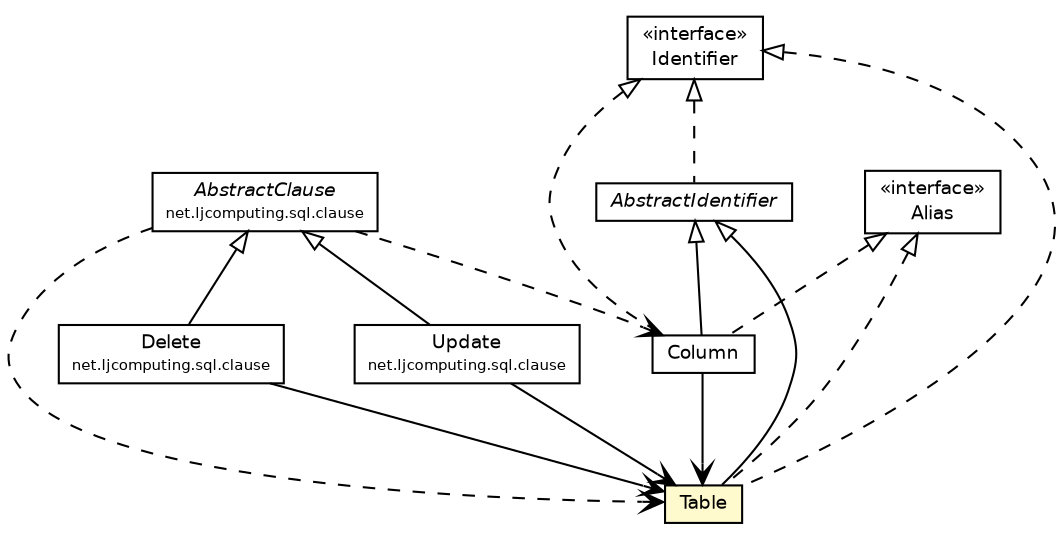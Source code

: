 #!/usr/local/bin/dot
#
# Class diagram 
# Generated by UMLGraph version R5_6 (http://www.umlgraph.org/)
#

digraph G {
	edge [fontname="Helvetica",fontsize=10,labelfontname="Helvetica",labelfontsize=10];
	node [fontname="Helvetica",fontsize=10,shape=plaintext];
	nodesep=0.25;
	ranksep=0.5;
	// net.ljcomputing.sql.clause.AbstractClause
	c422 [label=<<table title="net.ljcomputing.sql.clause.AbstractClause" border="0" cellborder="1" cellspacing="0" cellpadding="2" port="p" href="../clause/AbstractClause.html">
		<tr><td><table border="0" cellspacing="0" cellpadding="1">
<tr><td align="center" balign="center"><font face="Helvetica-Oblique"> AbstractClause </font></td></tr>
<tr><td align="center" balign="center"><font point-size="7.0"> net.ljcomputing.sql.clause </font></td></tr>
		</table></td></tr>
		</table>>, URL="../clause/AbstractClause.html", fontname="Helvetica", fontcolor="black", fontsize=9.0];
	// net.ljcomputing.sql.clause.Delete
	c427 [label=<<table title="net.ljcomputing.sql.clause.Delete" border="0" cellborder="1" cellspacing="0" cellpadding="2" port="p" href="../clause/Delete.html">
		<tr><td><table border="0" cellspacing="0" cellpadding="1">
<tr><td align="center" balign="center"> Delete </td></tr>
<tr><td align="center" balign="center"><font point-size="7.0"> net.ljcomputing.sql.clause </font></td></tr>
		</table></td></tr>
		</table>>, URL="../clause/Delete.html", fontname="Helvetica", fontcolor="black", fontsize=9.0];
	// net.ljcomputing.sql.clause.Update
	c428 [label=<<table title="net.ljcomputing.sql.clause.Update" border="0" cellborder="1" cellspacing="0" cellpadding="2" port="p" href="../clause/Update.html">
		<tr><td><table border="0" cellspacing="0" cellpadding="1">
<tr><td align="center" balign="center"> Update </td></tr>
<tr><td align="center" balign="center"><font point-size="7.0"> net.ljcomputing.sql.clause </font></td></tr>
		</table></td></tr>
		</table>>, URL="../clause/Update.html", fontname="Helvetica", fontcolor="black", fontsize=9.0];
	// net.ljcomputing.sql.identifier.Column
	c433 [label=<<table title="net.ljcomputing.sql.identifier.Column" border="0" cellborder="1" cellspacing="0" cellpadding="2" port="p" href="./Column.html">
		<tr><td><table border="0" cellspacing="0" cellpadding="1">
<tr><td align="center" balign="center"> Column </td></tr>
		</table></td></tr>
		</table>>, URL="./Column.html", fontname="Helvetica", fontcolor="black", fontsize=9.0];
	// net.ljcomputing.sql.identifier.AbstractIdentifier
	c434 [label=<<table title="net.ljcomputing.sql.identifier.AbstractIdentifier" border="0" cellborder="1" cellspacing="0" cellpadding="2" port="p" href="./AbstractIdentifier.html">
		<tr><td><table border="0" cellspacing="0" cellpadding="1">
<tr><td align="center" balign="center"><font face="Helvetica-Oblique"> AbstractIdentifier </font></td></tr>
		</table></td></tr>
		</table>>, URL="./AbstractIdentifier.html", fontname="Helvetica", fontcolor="black", fontsize=9.0];
	// net.ljcomputing.sql.identifier.Table
	c435 [label=<<table title="net.ljcomputing.sql.identifier.Table" border="0" cellborder="1" cellspacing="0" cellpadding="2" port="p" bgcolor="lemonChiffon" href="./Table.html">
		<tr><td><table border="0" cellspacing="0" cellpadding="1">
<tr><td align="center" balign="center"> Table </td></tr>
		</table></td></tr>
		</table>>, URL="./Table.html", fontname="Helvetica", fontcolor="black", fontsize=9.0];
	// net.ljcomputing.sql.identifier.Identifier
	c436 [label=<<table title="net.ljcomputing.sql.identifier.Identifier" border="0" cellborder="1" cellspacing="0" cellpadding="2" port="p" href="./Identifier.html">
		<tr><td><table border="0" cellspacing="0" cellpadding="1">
<tr><td align="center" balign="center"> &#171;interface&#187; </td></tr>
<tr><td align="center" balign="center"> Identifier </td></tr>
		</table></td></tr>
		</table>>, URL="./Identifier.html", fontname="Helvetica", fontcolor="black", fontsize=9.0];
	// net.ljcomputing.sql.identifier.Alias
	c437 [label=<<table title="net.ljcomputing.sql.identifier.Alias" border="0" cellborder="1" cellspacing="0" cellpadding="2" port="p" href="./Alias.html">
		<tr><td><table border="0" cellspacing="0" cellpadding="1">
<tr><td align="center" balign="center"> &#171;interface&#187; </td></tr>
<tr><td align="center" balign="center"> Alias </td></tr>
		</table></td></tr>
		</table>>, URL="./Alias.html", fontname="Helvetica", fontcolor="black", fontsize=9.0];
	//net.ljcomputing.sql.clause.Delete extends net.ljcomputing.sql.clause.AbstractClause
	c422:p -> c427:p [dir=back,arrowtail=empty];
	//net.ljcomputing.sql.clause.Update extends net.ljcomputing.sql.clause.AbstractClause
	c422:p -> c428:p [dir=back,arrowtail=empty];
	//net.ljcomputing.sql.identifier.Column extends net.ljcomputing.sql.identifier.AbstractIdentifier
	c434:p -> c433:p [dir=back,arrowtail=empty];
	//net.ljcomputing.sql.identifier.Column implements net.ljcomputing.sql.identifier.Identifier
	c436:p -> c433:p [dir=back,arrowtail=empty,style=dashed];
	//net.ljcomputing.sql.identifier.Column implements net.ljcomputing.sql.identifier.Alias
	c437:p -> c433:p [dir=back,arrowtail=empty,style=dashed];
	//net.ljcomputing.sql.identifier.AbstractIdentifier implements net.ljcomputing.sql.identifier.Identifier
	c436:p -> c434:p [dir=back,arrowtail=empty,style=dashed];
	//net.ljcomputing.sql.identifier.Table extends net.ljcomputing.sql.identifier.AbstractIdentifier
	c434:p -> c435:p [dir=back,arrowtail=empty];
	//net.ljcomputing.sql.identifier.Table implements net.ljcomputing.sql.identifier.Identifier
	c436:p -> c435:p [dir=back,arrowtail=empty,style=dashed];
	//net.ljcomputing.sql.identifier.Table implements net.ljcomputing.sql.identifier.Alias
	c437:p -> c435:p [dir=back,arrowtail=empty,style=dashed];
	// net.ljcomputing.sql.clause.Delete NAVASSOC net.ljcomputing.sql.identifier.Table
	c427:p -> c435:p [taillabel="", label="", headlabel="", fontname="Helvetica", fontcolor="black", fontsize=10.0, color="black", arrowhead=open];
	// net.ljcomputing.sql.clause.Update NAVASSOC net.ljcomputing.sql.identifier.Table
	c428:p -> c435:p [taillabel="", label="", headlabel="", fontname="Helvetica", fontcolor="black", fontsize=10.0, color="black", arrowhead=open];
	// net.ljcomputing.sql.identifier.Column NAVASSOC net.ljcomputing.sql.identifier.Table
	c433:p -> c435:p [taillabel="", label="", headlabel="", fontname="Helvetica", fontcolor="black", fontsize=10.0, color="black", arrowhead=open];
	// net.ljcomputing.sql.clause.AbstractClause DEPEND net.ljcomputing.sql.identifier.Column
	c422:p -> c433:p [taillabel="", label="", headlabel="", fontname="Helvetica", fontcolor="black", fontsize=10.0, color="black", arrowhead=open, style=dashed];
	// net.ljcomputing.sql.clause.AbstractClause DEPEND net.ljcomputing.sql.identifier.Table
	c422:p -> c435:p [taillabel="", label="", headlabel="", fontname="Helvetica", fontcolor="black", fontsize=10.0, color="black", arrowhead=open, style=dashed];
}


